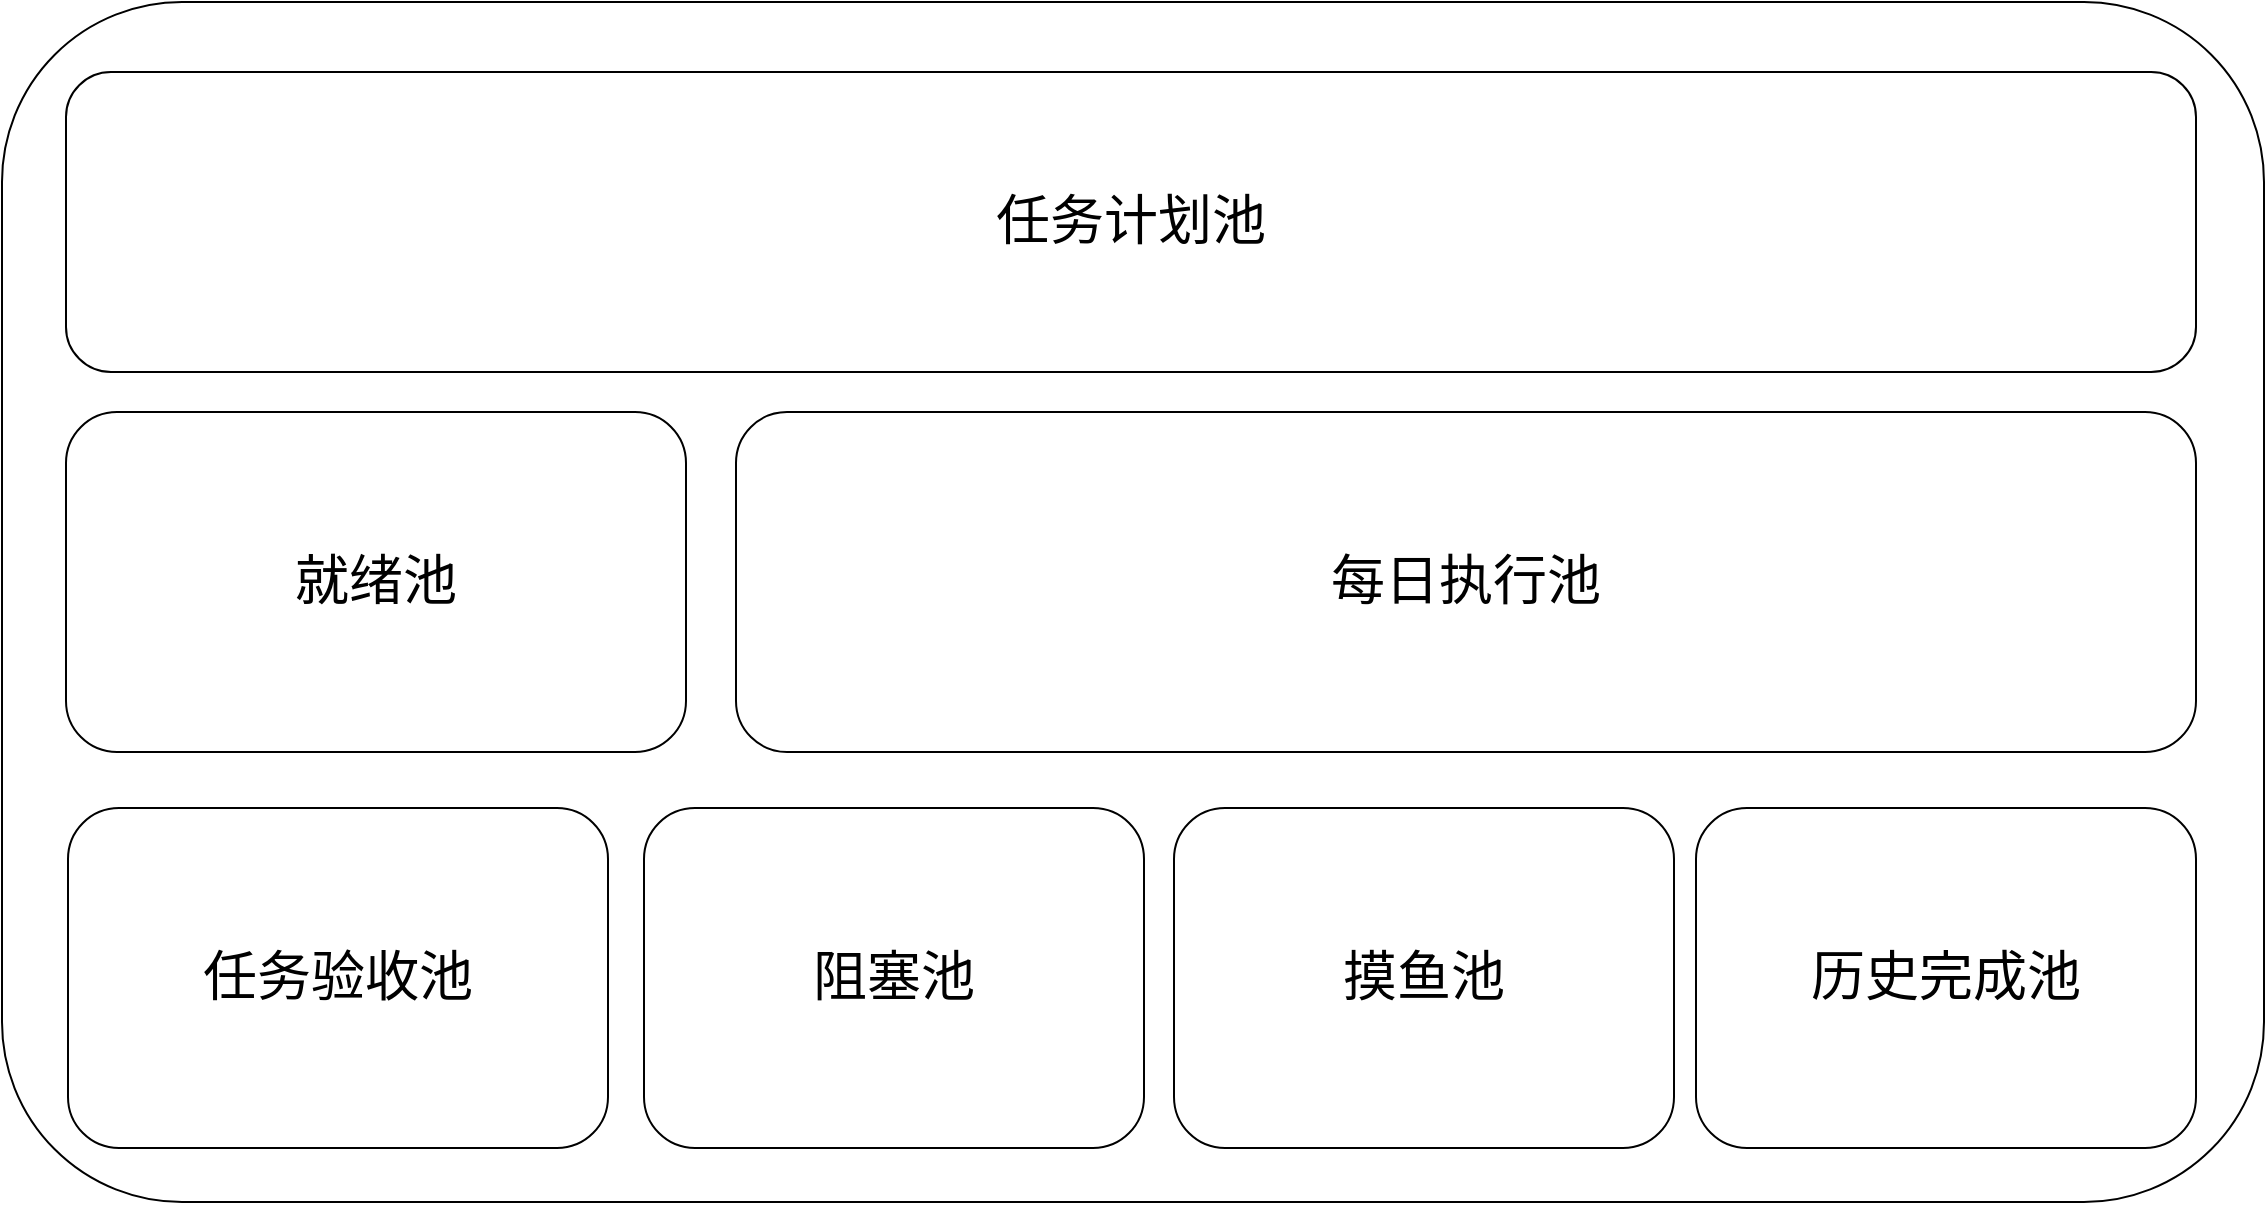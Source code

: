 <mxfile version="21.0.6" type="github" pages="3">
  <diagram name="任务池" id="XdPlIpV1kyKVRLAyH3Td">
    <mxGraphModel dx="2049" dy="1046" grid="0" gridSize="10" guides="1" tooltips="1" connect="1" arrows="1" fold="1" page="1" pageScale="1" pageWidth="1169" pageHeight="827" math="0" shadow="0">
      <root>
        <mxCell id="0" />
        <mxCell id="1" parent="0" />
        <mxCell id="4dIBDfmBDFBfsSYDEJ67-1" value="" style="rounded=1;whiteSpace=wrap;html=1;" vertex="1" parent="1">
          <mxGeometry x="8" y="105" width="1131" height="600" as="geometry" />
        </mxCell>
        <mxCell id="4dIBDfmBDFBfsSYDEJ67-2" value="&lt;font style=&quot;font-size: 27px;&quot;&gt;任务计划池&lt;/font&gt;" style="rounded=1;whiteSpace=wrap;html=1;" vertex="1" parent="1">
          <mxGeometry x="40" y="140" width="1065" height="150" as="geometry" />
        </mxCell>
        <mxCell id="4dIBDfmBDFBfsSYDEJ67-4" value="&lt;font style=&quot;font-size: 27px;&quot;&gt;就绪池&lt;/font&gt;" style="rounded=1;whiteSpace=wrap;html=1;" vertex="1" parent="1">
          <mxGeometry x="40" y="310" width="310" height="170" as="geometry" />
        </mxCell>
        <mxCell id="4dIBDfmBDFBfsSYDEJ67-5" value="&lt;font style=&quot;font-size: 27px;&quot;&gt;每日执行池&lt;/font&gt;" style="rounded=1;whiteSpace=wrap;html=1;" vertex="1" parent="1">
          <mxGeometry x="375" y="310" width="730" height="170" as="geometry" />
        </mxCell>
        <mxCell id="4dIBDfmBDFBfsSYDEJ67-6" value="&lt;font style=&quot;font-size: 27px;&quot;&gt;任务验收池&lt;/font&gt;" style="rounded=1;whiteSpace=wrap;html=1;" vertex="1" parent="1">
          <mxGeometry x="41" y="508" width="270" height="170" as="geometry" />
        </mxCell>
        <mxCell id="4dIBDfmBDFBfsSYDEJ67-7" value="&lt;font style=&quot;font-size: 27px;&quot;&gt;历史完成池&lt;/font&gt;" style="rounded=1;whiteSpace=wrap;html=1;" vertex="1" parent="1">
          <mxGeometry x="855" y="508" width="250" height="170" as="geometry" />
        </mxCell>
        <mxCell id="4dIBDfmBDFBfsSYDEJ67-8" value="&lt;font style=&quot;font-size: 27px;&quot;&gt;阻塞池&lt;/font&gt;" style="rounded=1;whiteSpace=wrap;html=1;" vertex="1" parent="1">
          <mxGeometry x="329" y="508" width="250" height="170" as="geometry" />
        </mxCell>
        <mxCell id="4dIBDfmBDFBfsSYDEJ67-9" value="&lt;span style=&quot;font-size: 27px;&quot;&gt;摸鱼池&lt;/span&gt;" style="rounded=1;whiteSpace=wrap;html=1;" vertex="1" parent="1">
          <mxGeometry x="594" y="508" width="250" height="170" as="geometry" />
        </mxCell>
      </root>
    </mxGraphModel>
  </diagram>
  <diagram id="I2B9WZANAL0qLO8av6-u" name="任务细节">
    <mxGraphModel dx="989" dy="539" grid="1" gridSize="10" guides="1" tooltips="1" connect="1" arrows="1" fold="1" page="1" pageScale="1" pageWidth="1169" pageHeight="827" math="0" shadow="0">
      <root>
        <mxCell id="0" />
        <mxCell id="1" parent="0" />
        <mxCell id="0wBHkYTLmFqe418V3vUW-8" value="" style="rounded=0;whiteSpace=wrap;html=1;dashed=1;" vertex="1" parent="1">
          <mxGeometry x="250" y="30" width="140" height="240" as="geometry" />
        </mxCell>
        <mxCell id="0wBHkYTLmFqe418V3vUW-6" value="" style="rounded=0;whiteSpace=wrap;html=1;dashed=1;" vertex="1" parent="1">
          <mxGeometry x="50" y="30" width="140" height="240" as="geometry" />
        </mxCell>
        <mxCell id="0wBHkYTLmFqe418V3vUW-1" value="&lt;b&gt;任务part1&lt;br&gt;每日任务&lt;br&gt;&lt;/b&gt;" style="rounded=0;whiteSpace=wrap;html=1;" vertex="1" parent="1">
          <mxGeometry x="260" y="45" width="120" height="75" as="geometry" />
        </mxCell>
        <mxCell id="0wBHkYTLmFqe418V3vUW-2" value="新任务" style="rounded=0;whiteSpace=wrap;html=1;" vertex="1" parent="1">
          <mxGeometry x="60" y="50" width="120" height="160" as="geometry" />
        </mxCell>
        <mxCell id="0wBHkYTLmFqe418V3vUW-3" value="新任务part2" style="rounded=0;whiteSpace=wrap;html=1;" vertex="1" parent="1">
          <mxGeometry x="260" y="132" width="120" height="50" as="geometry" />
        </mxCell>
        <mxCell id="0wBHkYTLmFqe418V3vUW-4" value="新任务part3" style="rounded=0;whiteSpace=wrap;html=1;" vertex="1" parent="1">
          <mxGeometry x="260" y="190" width="120" height="50" as="geometry" />
        </mxCell>
        <mxCell id="0wBHkYTLmFqe418V3vUW-5" value="" style="shape=flexArrow;endArrow=classic;html=1;rounded=0;" edge="1" parent="1">
          <mxGeometry width="50" height="50" relative="1" as="geometry">
            <mxPoint x="196" y="132.66" as="sourcePoint" />
            <mxPoint x="246" y="132.66" as="targetPoint" />
          </mxGeometry>
        </mxCell>
        <mxCell id="0wBHkYTLmFqe418V3vUW-7" value="就绪池" style="text;html=1;align=center;verticalAlign=middle;resizable=0;points=[];autosize=1;strokeColor=none;fillColor=none;" vertex="1" parent="1">
          <mxGeometry x="50" y="240" width="60" height="30" as="geometry" />
        </mxCell>
        <mxCell id="0wBHkYTLmFqe418V3vUW-9" value="每日执行池" style="text;html=1;align=center;verticalAlign=middle;resizable=0;points=[];autosize=1;strokeColor=none;fillColor=none;" vertex="1" parent="1">
          <mxGeometry x="250" y="240" width="80" height="30" as="geometry" />
        </mxCell>
        <mxCell id="0wBHkYTLmFqe418V3vUW-14" value="" style="group" vertex="1" connectable="0" parent="1">
          <mxGeometry x="240" y="390" width="200" height="130" as="geometry" />
        </mxCell>
        <mxCell id="0wBHkYTLmFqe418V3vUW-12" value="" style="rounded=0;whiteSpace=wrap;html=1;" vertex="1" parent="0wBHkYTLmFqe418V3vUW-14">
          <mxGeometry width="200" height="130" as="geometry" />
        </mxCell>
        <mxCell id="0wBHkYTLmFqe418V3vUW-13" value="SpringBoot" style="text;html=1;align=center;verticalAlign=middle;resizable=0;points=[];autosize=1;strokeColor=none;fillColor=none;" vertex="1" parent="0wBHkYTLmFqe418V3vUW-14">
          <mxGeometry width="80" height="30" as="geometry" />
        </mxCell>
        <mxCell id="0wBHkYTLmFqe418V3vUW-15" value="" style="rounded=0;whiteSpace=wrap;html=1;" vertex="1" parent="0wBHkYTLmFqe418V3vUW-14">
          <mxGeometry x="20" y="32.5" width="80" height="65" as="geometry" />
        </mxCell>
      </root>
    </mxGraphModel>
  </diagram>
  <diagram id="mWsVcwcP_MDAvRnP7aAx" name="任务流转过程">
    <mxGraphModel dx="2166" dy="1545" grid="0" gridSize="10" guides="1" tooltips="1" connect="1" arrows="1" fold="1" page="0" pageScale="1" pageWidth="1169" pageHeight="827" math="0" shadow="0">
      <root>
        <mxCell id="0" />
        <mxCell id="1" parent="0" />
        <mxCell id="AItL-cZUSTfVrTwGDAJZ-14" value="" style="group" vertex="1" connectable="0" parent="1">
          <mxGeometry x="-148" y="-397" width="164" height="135" as="geometry" />
        </mxCell>
        <mxCell id="AItL-cZUSTfVrTwGDAJZ-12" value="" style="whiteSpace=wrap;html=1;fontSize=16;dashed=1;" vertex="1" parent="AItL-cZUSTfVrTwGDAJZ-14">
          <mxGeometry width="164" height="135" as="geometry" />
        </mxCell>
        <mxCell id="AItL-cZUSTfVrTwGDAJZ-13" value="就绪池" style="text;html=1;align=center;verticalAlign=middle;resizable=0;points=[];autosize=1;strokeColor=none;fillColor=none;fontSize=16;" vertex="1" parent="AItL-cZUSTfVrTwGDAJZ-14">
          <mxGeometry x="55.661" y="112.974" width="66" height="31" as="geometry" />
        </mxCell>
        <mxCell id="AItL-cZUSTfVrTwGDAJZ-25" value="就绪任务(优先)" style="whiteSpace=wrap;html=1;fontSize=16;container=0;" vertex="1" parent="AItL-cZUSTfVrTwGDAJZ-14">
          <mxGeometry x="12.5" y="12.002" width="139" height="45.692" as="geometry" />
        </mxCell>
        <mxCell id="AItL-cZUSTfVrTwGDAJZ-30" value="就绪任务(次优先)" style="whiteSpace=wrap;html=1;fontSize=16;container=0;" vertex="1" parent="AItL-cZUSTfVrTwGDAJZ-14">
          <mxGeometry x="12.5" y="67.282" width="139" height="45.692" as="geometry" />
        </mxCell>
        <mxCell id="AItL-cZUSTfVrTwGDAJZ-23" style="edgeStyle=none;curved=1;rounded=0;orthogonalLoop=1;jettySize=auto;html=1;entryX=0.001;entryY=0.329;entryDx=0;entryDy=0;entryPerimeter=0;fontSize=12;startSize=8;endSize=8;" edge="1" parent="1" source="AItL-cZUSTfVrTwGDAJZ-1" target="AItL-cZUSTfVrTwGDAJZ-12">
          <mxGeometry relative="1" as="geometry" />
        </mxCell>
        <mxCell id="AItL-cZUSTfVrTwGDAJZ-1" value="" style="rounded=0;whiteSpace=wrap;html=1;fontSize=16;container=0;dashed=1;" vertex="1" parent="1">
          <mxGeometry x="-435" y="-397" width="177" height="139" as="geometry" />
        </mxCell>
        <mxCell id="AItL-cZUSTfVrTwGDAJZ-49" style="edgeStyle=none;curved=1;rounded=0;orthogonalLoop=1;jettySize=auto;html=1;entryX=0.406;entryY=0.002;entryDx=0;entryDy=0;entryPerimeter=0;fontSize=12;startSize=8;endSize=8;" edge="1" parent="1" source="AItL-cZUSTfVrTwGDAJZ-2" target="AItL-cZUSTfVrTwGDAJZ-45">
          <mxGeometry relative="1" as="geometry" />
        </mxCell>
        <mxCell id="AItL-cZUSTfVrTwGDAJZ-2" value="任务计划池" style="text;html=1;align=center;verticalAlign=middle;resizable=0;points=[];autosize=1;strokeColor=none;fillColor=none;fontSize=16;container=0;" vertex="1" parent="1">
          <mxGeometry x="-400" y="-283.474" width="98" height="31" as="geometry" />
        </mxCell>
        <mxCell id="AItL-cZUSTfVrTwGDAJZ-4" value="新任务" style="whiteSpace=wrap;html=1;fontSize=16;container=0;" vertex="1" parent="1">
          <mxGeometry x="-416" y="-383.998" width="139" height="45.692" as="geometry" />
        </mxCell>
        <mxCell id="AItL-cZUSTfVrTwGDAJZ-6" value="新任务" style="whiteSpace=wrap;html=1;fontSize=16;container=0;" vertex="1" parent="1">
          <mxGeometry x="-416" y="-325" width="139" height="44" as="geometry" />
        </mxCell>
        <mxCell id="AItL-cZUSTfVrTwGDAJZ-24" style="edgeStyle=none;curved=1;rounded=0;orthogonalLoop=1;jettySize=auto;html=1;entryX=0.987;entryY=0.655;entryDx=0;entryDy=0;entryPerimeter=0;fontSize=12;startSize=8;endSize=8;" edge="1" parent="1" source="AItL-cZUSTfVrTwGDAJZ-12" target="AItL-cZUSTfVrTwGDAJZ-1">
          <mxGeometry relative="1" as="geometry" />
        </mxCell>
        <mxCell id="AItL-cZUSTfVrTwGDAJZ-31" value="指派" style="text;html=1;align=center;verticalAlign=middle;resizable=0;points=[];autosize=1;strokeColor=none;fillColor=none;fontSize=16;" vertex="1" parent="1">
          <mxGeometry x="-229" y="-374" width="50" height="31" as="geometry" />
        </mxCell>
        <mxCell id="AItL-cZUSTfVrTwGDAJZ-32" value="还原" style="text;html=1;align=center;verticalAlign=middle;resizable=0;points=[];autosize=1;strokeColor=none;fillColor=none;fontSize=16;" vertex="1" parent="1">
          <mxGeometry x="-223" y="-312" width="50" height="31" as="geometry" />
        </mxCell>
        <mxCell id="AItL-cZUSTfVrTwGDAJZ-35" value="" style="group;fillColor=#D55858;fillStyle=auto;" vertex="1" connectable="0" parent="1">
          <mxGeometry x="127" y="-397" width="348" height="137" as="geometry" />
        </mxCell>
        <mxCell id="AItL-cZUSTfVrTwGDAJZ-33" value="" style="whiteSpace=wrap;html=1;fontSize=16;dashed=1;gradientColor=none;gradientDirection=radial;fillColor=none;" vertex="1" parent="AItL-cZUSTfVrTwGDAJZ-35">
          <mxGeometry width="348" height="137" as="geometry" />
        </mxCell>
        <mxCell id="AItL-cZUSTfVrTwGDAJZ-34" value="&lt;font color=&quot;#ffffff&quot;&gt;每日执行池&lt;/font&gt;" style="text;html=1;align=center;verticalAlign=middle;resizable=0;points=[];autosize=1;strokeColor=none;fillColor=none;fontSize=16;" vertex="1" parent="AItL-cZUSTfVrTwGDAJZ-35">
          <mxGeometry x="121.001" y="99.996" width="98" height="31" as="geometry" />
        </mxCell>
        <mxCell id="AItL-cZUSTfVrTwGDAJZ-59" value="&lt;font color=&quot;#ffffff&quot;&gt;执行任务1&lt;/font&gt;" style="whiteSpace=wrap;html=1;fontSize=16;container=0;gradientColor=none;fillColor=none;strokeColor=#FFFFFF;dashed=1;" vertex="1" parent="AItL-cZUSTfVrTwGDAJZ-35">
          <mxGeometry x="14" y="25" width="98" height="55" as="geometry" />
        </mxCell>
        <mxCell id="AItL-cZUSTfVrTwGDAJZ-66" value="&lt;font color=&quot;#ffffff&quot;&gt;执行任务2&lt;/font&gt;" style="whiteSpace=wrap;html=1;fontSize=16;container=0;gradientColor=none;fillColor=none;strokeColor=#FFFFFF;dashed=1;" vertex="1" parent="AItL-cZUSTfVrTwGDAJZ-35">
          <mxGeometry x="128" y="25" width="98" height="55" as="geometry" />
        </mxCell>
        <mxCell id="AItL-cZUSTfVrTwGDAJZ-67" value="&lt;font color=&quot;#ffffff&quot;&gt;执行任务3&lt;/font&gt;" style="whiteSpace=wrap;html=1;fontSize=16;container=0;gradientColor=none;fillColor=none;strokeColor=#FFFFFF;dashed=1;" vertex="1" parent="AItL-cZUSTfVrTwGDAJZ-35">
          <mxGeometry x="237" y="25" width="98" height="55" as="geometry" />
        </mxCell>
        <mxCell id="AItL-cZUSTfVrTwGDAJZ-40" value="" style="curved=1;endArrow=classic;html=1;rounded=0;fontSize=12;startSize=8;endSize=8;" edge="1" parent="1">
          <mxGeometry width="50" height="50" relative="1" as="geometry">
            <mxPoint x="-356" y="-403" as="sourcePoint" />
            <mxPoint x="-335" y="-400" as="targetPoint" />
            <Array as="points">
              <mxPoint x="-367" y="-421" />
              <mxPoint x="-342" y="-432" />
              <mxPoint x="-335" y="-415" />
            </Array>
          </mxGeometry>
        </mxCell>
        <mxCell id="AItL-cZUSTfVrTwGDAJZ-41" value="" style="curved=1;endArrow=classic;html=1;rounded=0;fontSize=12;startSize=8;endSize=8;" edge="1" parent="1">
          <mxGeometry width="50" height="50" relative="1" as="geometry">
            <mxPoint x="-371" y="-135" as="sourcePoint" />
            <mxPoint x="-350" y="-132" as="targetPoint" />
            <Array as="points">
              <mxPoint x="-382" y="-153" />
              <mxPoint x="-357" y="-164" />
              <mxPoint x="-350" y="-147" />
            </Array>
          </mxGeometry>
        </mxCell>
        <mxCell id="AItL-cZUSTfVrTwGDAJZ-44" value="" style="group" vertex="1" connectable="0" parent="1">
          <mxGeometry x="-435" y="-135" width="264" height="113" as="geometry" />
        </mxCell>
        <mxCell id="AItL-cZUSTfVrTwGDAJZ-45" value="" style="whiteSpace=wrap;html=1;fontSize=16;dashed=1;" vertex="1" parent="AItL-cZUSTfVrTwGDAJZ-44">
          <mxGeometry y="5" width="264" height="108" as="geometry" />
        </mxCell>
        <mxCell id="AItL-cZUSTfVrTwGDAJZ-46" value="阻塞池" style="text;html=1;align=center;verticalAlign=middle;resizable=0;points=[];autosize=1;strokeColor=none;fillColor=none;fontSize=16;" vertex="1" parent="AItL-cZUSTfVrTwGDAJZ-44">
          <mxGeometry x="98.998" y="82" width="66" height="31" as="geometry" />
        </mxCell>
        <mxCell id="AItL-cZUSTfVrTwGDAJZ-47" value="阻塞任务" style="whiteSpace=wrap;html=1;fontSize=16;container=0;" vertex="1" parent="AItL-cZUSTfVrTwGDAJZ-44">
          <mxGeometry x="14" y="26" width="93" height="45.69" as="geometry" />
        </mxCell>
        <mxCell id="AItL-cZUSTfVrTwGDAJZ-48" value="阻塞任务" style="whiteSpace=wrap;html=1;fontSize=16;container=0;" vertex="1" parent="AItL-cZUSTfVrTwGDAJZ-44">
          <mxGeometry x="116" y="27.69" width="139" height="44" as="geometry" />
        </mxCell>
        <mxCell id="AItL-cZUSTfVrTwGDAJZ-51" style="edgeStyle=none;curved=1;rounded=0;orthogonalLoop=1;jettySize=auto;html=1;entryX=0.707;entryY=0.903;entryDx=0;entryDy=0;entryPerimeter=0;fontSize=12;startSize=8;endSize=8;" edge="1" parent="1" source="AItL-cZUSTfVrTwGDAJZ-45" target="AItL-cZUSTfVrTwGDAJZ-2">
          <mxGeometry relative="1" as="geometry" />
        </mxCell>
        <mxCell id="AItL-cZUSTfVrTwGDAJZ-52" value="计划任务&lt;br&gt;转为阻塞任务" style="text;html=1;align=center;verticalAlign=middle;resizable=0;points=[];autosize=1;strokeColor=none;fillColor=none;fontSize=16;" vertex="1" parent="1">
          <mxGeometry x="-444" y="-216" width="114" height="50" as="geometry" />
        </mxCell>
        <mxCell id="AItL-cZUSTfVrTwGDAJZ-53" value="阻塞任务&lt;br&gt;转为计划任务" style="text;html=1;align=center;verticalAlign=middle;resizable=0;points=[];autosize=1;strokeColor=none;fillColor=none;fontSize=16;" vertex="1" parent="1">
          <mxGeometry x="-319" y="-210" width="114" height="50" as="geometry" />
        </mxCell>
      </root>
    </mxGraphModel>
  </diagram>
</mxfile>
